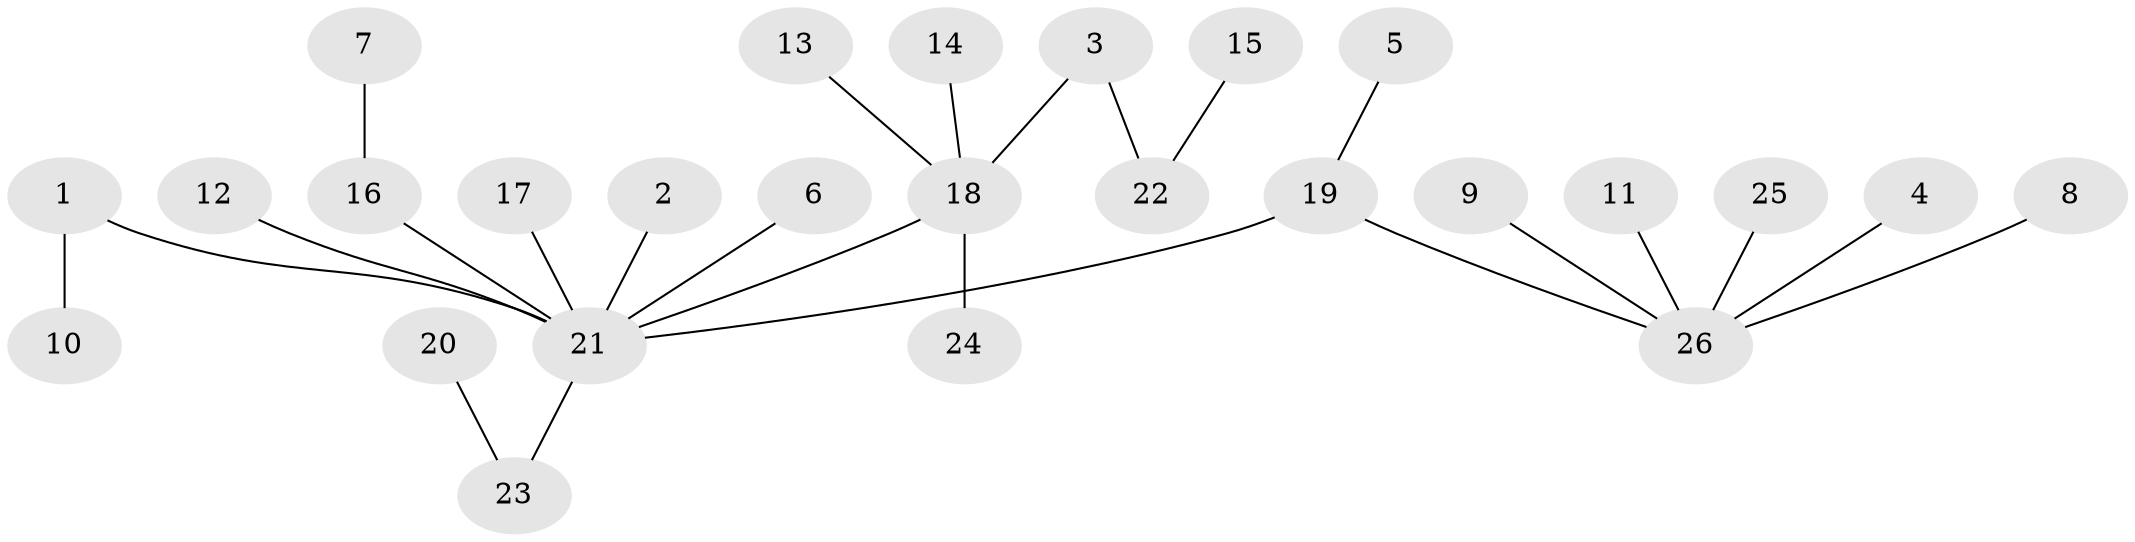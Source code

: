 // original degree distribution, {3: 0.13725490196078433, 6: 0.0392156862745098, 2: 0.21568627450980393, 1: 0.5294117647058824, 4: 0.0392156862745098, 5: 0.0392156862745098}
// Generated by graph-tools (version 1.1) at 2025/50/03/09/25 03:50:17]
// undirected, 26 vertices, 25 edges
graph export_dot {
graph [start="1"]
  node [color=gray90,style=filled];
  1;
  2;
  3;
  4;
  5;
  6;
  7;
  8;
  9;
  10;
  11;
  12;
  13;
  14;
  15;
  16;
  17;
  18;
  19;
  20;
  21;
  22;
  23;
  24;
  25;
  26;
  1 -- 10 [weight=1.0];
  1 -- 21 [weight=1.0];
  2 -- 21 [weight=1.0];
  3 -- 18 [weight=1.0];
  3 -- 22 [weight=1.0];
  4 -- 26 [weight=1.0];
  5 -- 19 [weight=1.0];
  6 -- 21 [weight=1.0];
  7 -- 16 [weight=1.0];
  8 -- 26 [weight=1.0];
  9 -- 26 [weight=1.0];
  11 -- 26 [weight=1.0];
  12 -- 21 [weight=1.0];
  13 -- 18 [weight=1.0];
  14 -- 18 [weight=1.0];
  15 -- 22 [weight=1.0];
  16 -- 21 [weight=1.0];
  17 -- 21 [weight=1.0];
  18 -- 21 [weight=1.0];
  18 -- 24 [weight=1.0];
  19 -- 21 [weight=1.0];
  19 -- 26 [weight=1.0];
  20 -- 23 [weight=1.0];
  21 -- 23 [weight=1.0];
  25 -- 26 [weight=1.0];
}
